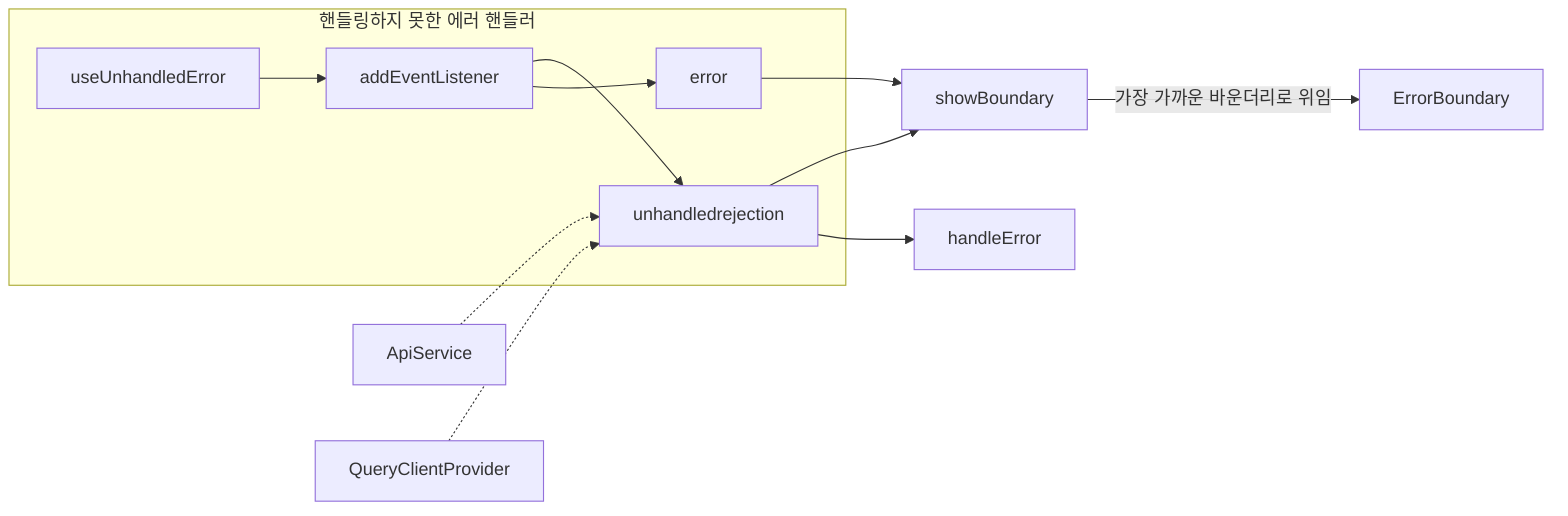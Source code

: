 %% errorHandling - useUnhandledError
graph LR
    %% __START useUnhandledError
    useUnhandledError --> addEventListener
    addEventListener --> unhandledrejection
    addEventListener --> error
    unhandledrejection --> showBoundary
    unhandledrejection --> handleError
    error --> showBoundary
    showBoundary --> |가장 가까운 바운더리로 위임| ErrorBoundary
    subgraph UseUnhandledErrorGroup["핸들링하지 못한 에러 핸들러"]
        useUnhandledError
        addEventListener
        unhandledrejection
        error
    end
    %% __END useUnhandledError

    ApiService -.-> unhandledrejection
    QueryClientProvider -.-> unhandledrejection